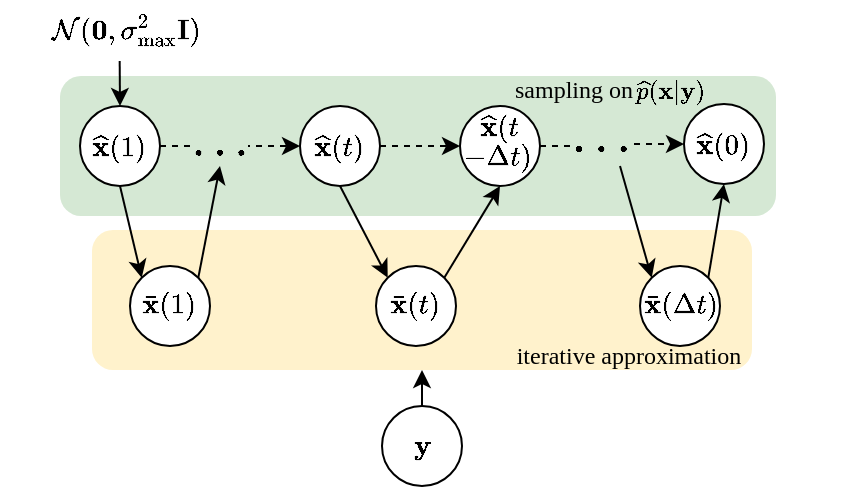 <mxfile version="24.2.5" type="github">
  <diagram name="Page-1" id="_pjQIELCY5WydaOwyci1">
    <mxGraphModel dx="469" dy="318" grid="1" gridSize="10" guides="1" tooltips="1" connect="1" arrows="1" fold="1" page="1" pageScale="1" pageWidth="850" pageHeight="1100" math="1" shadow="0">
      <root>
        <mxCell id="0" />
        <mxCell id="1" parent="0" />
        <mxCell id="M7QG1rSWCiZoLhXePJUc-41" value="" style="rounded=1;whiteSpace=wrap;html=1;fillColor=#d5e8d4;strokeColor=none;" vertex="1" parent="1">
          <mxGeometry x="140" y="175" width="358" height="70" as="geometry" />
        </mxCell>
        <mxCell id="M7QG1rSWCiZoLhXePJUc-9" value="" style="ellipse;whiteSpace=wrap;html=1;" vertex="1" parent="1">
          <mxGeometry x="340" y="190" width="40" height="40" as="geometry" />
        </mxCell>
        <mxCell id="M7QG1rSWCiZoLhXePJUc-33" value="" style="rounded=1;whiteSpace=wrap;html=1;fillColor=#fff2cc;strokeColor=none;" vertex="1" parent="1">
          <mxGeometry x="156" y="252" width="330" height="70" as="geometry" />
        </mxCell>
        <mxCell id="M7QG1rSWCiZoLhXePJUc-17" value="&lt;span style=&quot;caret-color: rgb(0, 0, 0); color: rgb(0, 0, 0); font-family: Helvetica; font-size: 12px; font-style: normal; font-variant-caps: normal; font-weight: 400; letter-spacing: normal; orphans: auto; text-align: center; text-indent: 0px; text-transform: none; white-space: normal; widows: auto; word-spacing: 0px; -webkit-text-stroke-width: 0px; background-color: rgb(251, 251, 251); text-decoration: none; display: inline !important; float: none;&quot;&gt;$$-\Delta t)$$&lt;/span&gt;" style="text;whiteSpace=wrap;html=1;" vertex="1" parent="1">
          <mxGeometry x="340" y="190" width="30" height="43" as="geometry" />
        </mxCell>
        <mxCell id="M7QG1rSWCiZoLhXePJUc-4" value="" style="edgeStyle=orthogonalEdgeStyle;rounded=0;orthogonalLoop=1;jettySize=auto;html=1;dashed=1;" edge="1" parent="1" source="M7QG1rSWCiZoLhXePJUc-1" target="M7QG1rSWCiZoLhXePJUc-3">
          <mxGeometry relative="1" as="geometry" />
        </mxCell>
        <mxCell id="M7QG1rSWCiZoLhXePJUc-24" style="rounded=0;orthogonalLoop=1;jettySize=auto;html=1;exitX=0.5;exitY=1;exitDx=0;exitDy=0;entryX=0;entryY=0;entryDx=0;entryDy=0;" edge="1" parent="1" source="M7QG1rSWCiZoLhXePJUc-1" target="M7QG1rSWCiZoLhXePJUc-14">
          <mxGeometry relative="1" as="geometry" />
        </mxCell>
        <mxCell id="M7QG1rSWCiZoLhXePJUc-1" value="$$\widehat{\mathbf{x}}(1)$$" style="ellipse;whiteSpace=wrap;html=1;aspect=fixed;" vertex="1" parent="1">
          <mxGeometry x="150" y="190" width="40" height="40" as="geometry" />
        </mxCell>
        <mxCell id="M7QG1rSWCiZoLhXePJUc-10" value="" style="edgeStyle=orthogonalEdgeStyle;rounded=0;orthogonalLoop=1;jettySize=auto;html=1;dashed=1;" edge="1" parent="1" source="M7QG1rSWCiZoLhXePJUc-3" target="M7QG1rSWCiZoLhXePJUc-9">
          <mxGeometry relative="1" as="geometry" />
        </mxCell>
        <mxCell id="M7QG1rSWCiZoLhXePJUc-27" style="rounded=0;orthogonalLoop=1;jettySize=auto;html=1;exitX=0.5;exitY=1;exitDx=0;exitDy=0;entryX=0;entryY=0;entryDx=0;entryDy=0;" edge="1" parent="1" source="M7QG1rSWCiZoLhXePJUc-3" target="M7QG1rSWCiZoLhXePJUc-26">
          <mxGeometry relative="1" as="geometry" />
        </mxCell>
        <mxCell id="M7QG1rSWCiZoLhXePJUc-3" value="$$\widehat{\mathbf{x}}(t)$$" style="ellipse;whiteSpace=wrap;html=1;" vertex="1" parent="1">
          <mxGeometry x="260" y="190" width="40" height="40" as="geometry" />
        </mxCell>
        <mxCell id="M7QG1rSWCiZoLhXePJUc-23" value="" style="edgeStyle=orthogonalEdgeStyle;rounded=0;orthogonalLoop=1;jettySize=auto;html=1;dashed=1;" edge="1" parent="1" source="M7QG1rSWCiZoLhXePJUc-9" target="M7QG1rSWCiZoLhXePJUc-22">
          <mxGeometry relative="1" as="geometry" />
        </mxCell>
        <mxCell id="M7QG1rSWCiZoLhXePJUc-31" value="&lt;font style=&quot;font-size: 21px;&quot;&gt;$$\cdots$$&lt;/font&gt;" style="edgeLabel;html=1;align=center;verticalAlign=middle;resizable=0;points=[];labelBackgroundColor=#D5E8D4;" vertex="1" connectable="0" parent="M7QG1rSWCiZoLhXePJUc-23">
          <mxGeometry x="-0.177" y="-1" relative="1" as="geometry">
            <mxPoint y="-1" as="offset" />
          </mxGeometry>
        </mxCell>
        <mxCell id="M7QG1rSWCiZoLhXePJUc-14" value="$$\bar{\mathbf{x}}(1)$$" style="ellipse;whiteSpace=wrap;html=1;aspect=fixed;" vertex="1" parent="1">
          <mxGeometry x="175" y="270" width="40" height="40" as="geometry" />
        </mxCell>
        <mxCell id="M7QG1rSWCiZoLhXePJUc-16" value="&lt;p style=&quot;line-height: 120%;&quot;&gt;&lt;span style=&quot;caret-color: rgb(0, 0, 0); color: rgb(0, 0, 0); font-family: Helvetica; font-size: 12px; font-style: normal; font-variant-caps: normal; font-weight: 400; letter-spacing: normal; orphans: auto; text-align: center; text-indent: 0px; text-transform: none; white-space: normal; widows: auto; word-spacing: 0px; -webkit-text-stroke-width: 0px; background-color: rgb(251, 251, 251); text-decoration: none; display: inline !important; float: none;&quot;&gt;$$\widehat{\mathbf{x}}(t$$&lt;/span&gt;&lt;/p&gt;" style="text;html=1;align=center;verticalAlign=middle;whiteSpace=wrap;rounded=0;" vertex="1" parent="1">
          <mxGeometry x="345" y="185" width="30" height="30" as="geometry" />
        </mxCell>
        <mxCell id="M7QG1rSWCiZoLhXePJUc-22" value="$$\widehat{\mathbf{x}}(0)$$" style="ellipse;whiteSpace=wrap;html=1;" vertex="1" parent="1">
          <mxGeometry x="452" y="189" width="40" height="40" as="geometry" />
        </mxCell>
        <mxCell id="M7QG1rSWCiZoLhXePJUc-28" style="rounded=0;orthogonalLoop=1;jettySize=auto;html=1;exitX=1;exitY=0;exitDx=0;exitDy=0;entryX=0.5;entryY=1;entryDx=0;entryDy=0;" edge="1" parent="1" source="M7QG1rSWCiZoLhXePJUc-26" target="M7QG1rSWCiZoLhXePJUc-9">
          <mxGeometry relative="1" as="geometry">
            <mxPoint x="370" y="240" as="targetPoint" />
          </mxGeometry>
        </mxCell>
        <mxCell id="M7QG1rSWCiZoLhXePJUc-26" value="$$\bar{\mathbf{x}}(t)$$" style="ellipse;whiteSpace=wrap;html=1;aspect=fixed;" vertex="1" parent="1">
          <mxGeometry x="298" y="270" width="40" height="40" as="geometry" />
        </mxCell>
        <mxCell id="M7QG1rSWCiZoLhXePJUc-30" style="rounded=0;orthogonalLoop=1;jettySize=auto;html=1;exitX=1;exitY=0;exitDx=0;exitDy=0;entryX=0.5;entryY=1;entryDx=0;entryDy=0;" edge="1" parent="1" source="M7QG1rSWCiZoLhXePJUc-29" target="M7QG1rSWCiZoLhXePJUc-22">
          <mxGeometry relative="1" as="geometry" />
        </mxCell>
        <mxCell id="M7QG1rSWCiZoLhXePJUc-29" value="$$\bar{\mathbf{x}}(\Delta t)$$" style="ellipse;whiteSpace=wrap;html=1;aspect=fixed;" vertex="1" parent="1">
          <mxGeometry x="430" y="270" width="40" height="40" as="geometry" />
        </mxCell>
        <mxCell id="M7QG1rSWCiZoLhXePJUc-32" style="rounded=0;orthogonalLoop=1;jettySize=auto;html=1;entryX=0;entryY=0;entryDx=0;entryDy=0;" edge="1" parent="1" target="M7QG1rSWCiZoLhXePJUc-29">
          <mxGeometry relative="1" as="geometry">
            <mxPoint x="420" y="220" as="sourcePoint" />
            <mxPoint x="410" y="260" as="targetPoint" />
            <Array as="points" />
          </mxGeometry>
        </mxCell>
        <mxCell id="M7QG1rSWCiZoLhXePJUc-37" style="rounded=0;orthogonalLoop=1;jettySize=auto;html=1;exitX=0.5;exitY=0;exitDx=0;exitDy=0;entryX=0.5;entryY=1;entryDx=0;entryDy=0;" edge="1" parent="1" source="M7QG1rSWCiZoLhXePJUc-36" target="M7QG1rSWCiZoLhXePJUc-33">
          <mxGeometry relative="1" as="geometry" />
        </mxCell>
        <mxCell id="M7QG1rSWCiZoLhXePJUc-36" value="$$\mathbf{y}$$" style="ellipse;whiteSpace=wrap;html=1;aspect=fixed;" vertex="1" parent="1">
          <mxGeometry x="301" y="340" width="40" height="40" as="geometry" />
        </mxCell>
        <mxCell id="M7QG1rSWCiZoLhXePJUc-39" value="&lt;font style=&quot;font-size: 20px;&quot;&gt;$$\cdots$$&lt;/font&gt;" style="text;html=1;align=center;verticalAlign=middle;whiteSpace=wrap;rounded=0;labelBackgroundColor=#D5E8D4;" vertex="1" parent="1">
          <mxGeometry x="190" y="197" width="60" height="30" as="geometry" />
        </mxCell>
        <mxCell id="M7QG1rSWCiZoLhXePJUc-25" style="rounded=0;orthogonalLoop=1;jettySize=auto;html=1;exitX=1;exitY=0;exitDx=0;exitDy=0;" edge="1" parent="1" source="M7QG1rSWCiZoLhXePJUc-14">
          <mxGeometry relative="1" as="geometry">
            <mxPoint x="220" y="220" as="targetPoint" />
          </mxGeometry>
        </mxCell>
        <mxCell id="M7QG1rSWCiZoLhXePJUc-40" value="&lt;font face=&quot;Times New Roman&quot;&gt;iterative approximation&lt;/font&gt;" style="text;html=1;align=center;verticalAlign=middle;whiteSpace=wrap;rounded=0;" vertex="1" parent="1">
          <mxGeometry x="342" y="290" width="165" height="50" as="geometry" />
        </mxCell>
        <mxCell id="M7QG1rSWCiZoLhXePJUc-42" value="&lt;font face=&quot;Times New Roman&quot;&gt;sampling on&lt;/font&gt;" style="text;html=1;align=center;verticalAlign=middle;whiteSpace=wrap;rounded=0;" vertex="1" parent="1">
          <mxGeometry x="342" y="157" width="110" height="50" as="geometry" />
        </mxCell>
        <mxCell id="M7QG1rSWCiZoLhXePJUc-43" value="&lt;span style=&quot;font-family: &amp;quot;Times New Roman&amp;quot;; white-space: normal;&quot;&gt;$$\widehat{p}(\mathbf{x} | \mathbf{y})$$&lt;/span&gt;" style="text;html=1;align=right;verticalAlign=middle;resizable=0;points=[];autosize=1;strokeColor=none;fillColor=none;" vertex="1" parent="1">
          <mxGeometry x="234" y="167" width="230" height="30" as="geometry" />
        </mxCell>
        <mxCell id="M7QG1rSWCiZoLhXePJUc-44" value="$$\mathcal{N}(\mathbf{0}, \sigma_{\max}^2 \mathbf{I})$$" style="text;html=1;align=left;verticalAlign=middle;resizable=0;points=[];autosize=1;strokeColor=none;fillColor=none;" vertex="1" parent="1">
          <mxGeometry x="134" y="137" width="320" height="30" as="geometry" />
        </mxCell>
        <mxCell id="M7QG1rSWCiZoLhXePJUc-45" value="" style="endArrow=classic;html=1;rounded=0;entryX=0.5;entryY=0;entryDx=0;entryDy=0;exitX=0.112;exitY=1.015;exitDx=0;exitDy=0;exitPerimeter=0;" edge="1" parent="1" source="M7QG1rSWCiZoLhXePJUc-44" target="M7QG1rSWCiZoLhXePJUc-1">
          <mxGeometry width="50" height="50" relative="1" as="geometry">
            <mxPoint x="90" y="260" as="sourcePoint" />
            <mxPoint x="140" y="210" as="targetPoint" />
          </mxGeometry>
        </mxCell>
      </root>
    </mxGraphModel>
  </diagram>
</mxfile>
